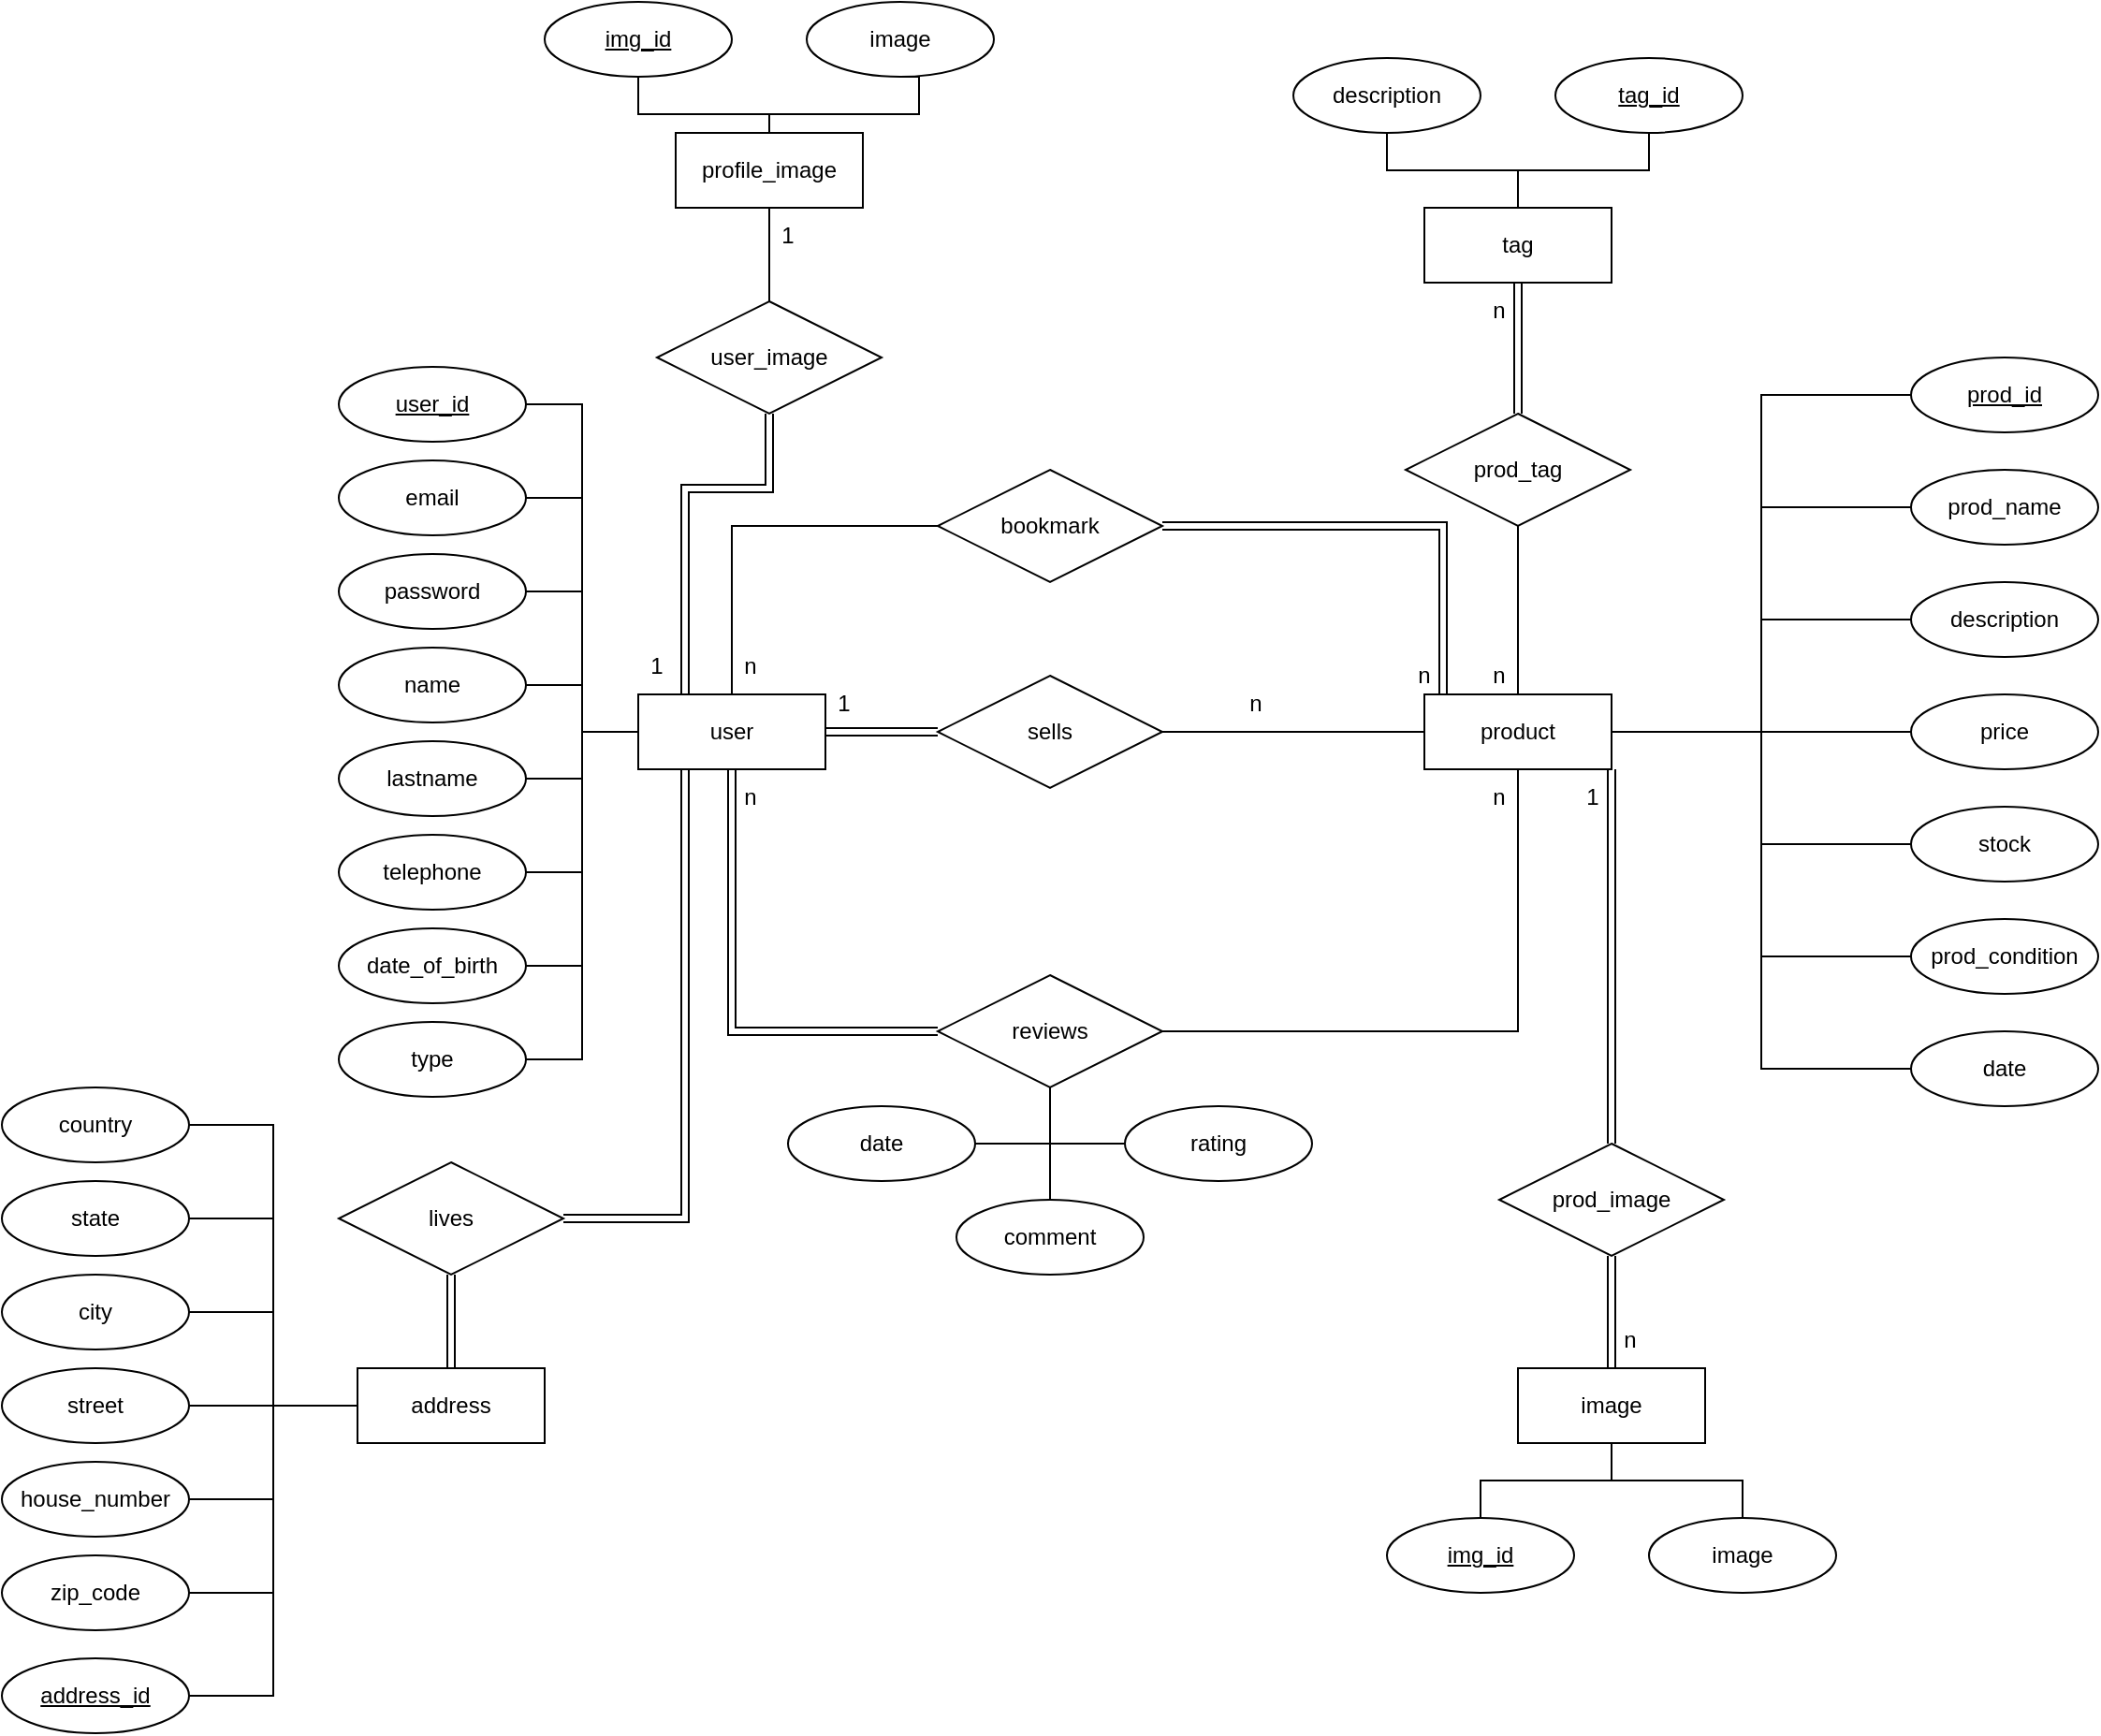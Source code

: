 <mxfile version="18.0.8" type="device"><diagram id="R2lEEEUBdFMjLlhIrx00" name="Page-1"><mxGraphModel dx="1310" dy="1792" grid="1" gridSize="10" guides="1" tooltips="1" connect="1" arrows="1" fold="1" page="1" pageScale="1" pageWidth="850" pageHeight="1100" math="0" shadow="0" extFonts="Permanent Marker^https://fonts.googleapis.com/css?family=Permanent+Marker"><root><mxCell id="0"/><mxCell id="1" parent="0"/><mxCell id="Ph32NBZOIjqFtjA-kRcz-14" style="edgeStyle=orthogonalEdgeStyle;rounded=0;orthogonalLoop=1;jettySize=auto;html=1;entryX=0;entryY=0.5;entryDx=0;entryDy=0;endArrow=none;endFill=0;shape=link;" edge="1" parent="1" source="Ph32NBZOIjqFtjA-kRcz-1" target="Ph32NBZOIjqFtjA-kRcz-13"><mxGeometry relative="1" as="geometry"/></mxCell><mxCell id="Ph32NBZOIjqFtjA-kRcz-31" style="edgeStyle=orthogonalEdgeStyle;rounded=0;orthogonalLoop=1;jettySize=auto;html=1;entryX=0;entryY=0.5;entryDx=0;entryDy=0;endArrow=none;endFill=0;shape=link;" edge="1" parent="1" source="Ph32NBZOIjqFtjA-kRcz-1" target="Ph32NBZOIjqFtjA-kRcz-30"><mxGeometry relative="1" as="geometry"><Array as="points"><mxPoint x="210" y="400"/></Array></mxGeometry></mxCell><mxCell id="Ph32NBZOIjqFtjA-kRcz-70" style="edgeStyle=orthogonalEdgeStyle;rounded=0;orthogonalLoop=1;jettySize=auto;html=1;entryX=0;entryY=0.5;entryDx=0;entryDy=0;endArrow=none;endFill=0;" edge="1" parent="1" source="Ph32NBZOIjqFtjA-kRcz-1" target="Ph32NBZOIjqFtjA-kRcz-69"><mxGeometry relative="1" as="geometry"><Array as="points"><mxPoint x="210" y="130"/></Array></mxGeometry></mxCell><mxCell id="Ph32NBZOIjqFtjA-kRcz-1" value="user" style="whiteSpace=wrap;html=1;align=center;" vertex="1" parent="1"><mxGeometry x="160" y="220" width="100" height="40" as="geometry"/></mxCell><mxCell id="Ph32NBZOIjqFtjA-kRcz-3" style="edgeStyle=orthogonalEdgeStyle;rounded=0;orthogonalLoop=1;jettySize=auto;html=1;entryX=0;entryY=0.5;entryDx=0;entryDy=0;endArrow=none;endFill=0;" edge="1" parent="1" source="Ph32NBZOIjqFtjA-kRcz-2" target="Ph32NBZOIjqFtjA-kRcz-1"><mxGeometry relative="1" as="geometry"/></mxCell><mxCell id="Ph32NBZOIjqFtjA-kRcz-2" value="user_id" style="ellipse;whiteSpace=wrap;html=1;align=center;fontStyle=4;" vertex="1" parent="1"><mxGeometry y="45" width="100" height="40" as="geometry"/></mxCell><mxCell id="Ph32NBZOIjqFtjA-kRcz-8" style="edgeStyle=orthogonalEdgeStyle;rounded=0;orthogonalLoop=1;jettySize=auto;html=1;entryX=0;entryY=0.5;entryDx=0;entryDy=0;endArrow=none;endFill=0;" edge="1" parent="1" source="Ph32NBZOIjqFtjA-kRcz-4" target="Ph32NBZOIjqFtjA-kRcz-1"><mxGeometry relative="1" as="geometry"/></mxCell><mxCell id="Ph32NBZOIjqFtjA-kRcz-4" value="name" style="ellipse;whiteSpace=wrap;html=1;align=center;" vertex="1" parent="1"><mxGeometry y="195" width="100" height="40" as="geometry"/></mxCell><mxCell id="Ph32NBZOIjqFtjA-kRcz-9" style="edgeStyle=orthogonalEdgeStyle;rounded=0;orthogonalLoop=1;jettySize=auto;html=1;entryX=0;entryY=0.5;entryDx=0;entryDy=0;endArrow=none;endFill=0;" edge="1" parent="1" source="Ph32NBZOIjqFtjA-kRcz-5" target="Ph32NBZOIjqFtjA-kRcz-1"><mxGeometry relative="1" as="geometry"/></mxCell><mxCell id="Ph32NBZOIjqFtjA-kRcz-5" value="lastname" style="ellipse;whiteSpace=wrap;html=1;align=center;" vertex="1" parent="1"><mxGeometry y="245" width="100" height="40" as="geometry"/></mxCell><mxCell id="Ph32NBZOIjqFtjA-kRcz-10" style="edgeStyle=orthogonalEdgeStyle;rounded=0;orthogonalLoop=1;jettySize=auto;html=1;entryX=0;entryY=0.5;entryDx=0;entryDy=0;endArrow=none;endFill=0;" edge="1" parent="1" source="Ph32NBZOIjqFtjA-kRcz-6" target="Ph32NBZOIjqFtjA-kRcz-1"><mxGeometry relative="1" as="geometry"/></mxCell><mxCell id="Ph32NBZOIjqFtjA-kRcz-6" value="telephone" style="ellipse;whiteSpace=wrap;html=1;align=center;" vertex="1" parent="1"><mxGeometry y="295" width="100" height="40" as="geometry"/></mxCell><mxCell id="Ph32NBZOIjqFtjA-kRcz-11" style="edgeStyle=orthogonalEdgeStyle;rounded=0;orthogonalLoop=1;jettySize=auto;html=1;entryX=0;entryY=0.5;entryDx=0;entryDy=0;endArrow=none;endFill=0;" edge="1" parent="1" source="Ph32NBZOIjqFtjA-kRcz-7" target="Ph32NBZOIjqFtjA-kRcz-1"><mxGeometry relative="1" as="geometry"/></mxCell><mxCell id="Ph32NBZOIjqFtjA-kRcz-7" value="date_of_birth" style="ellipse;whiteSpace=wrap;html=1;align=center;" vertex="1" parent="1"><mxGeometry y="345" width="100" height="40" as="geometry"/></mxCell><mxCell id="Ph32NBZOIjqFtjA-kRcz-15" style="edgeStyle=orthogonalEdgeStyle;rounded=0;orthogonalLoop=1;jettySize=auto;html=1;endArrow=none;endFill=0;" edge="1" parent="1" source="Ph32NBZOIjqFtjA-kRcz-12" target="Ph32NBZOIjqFtjA-kRcz-13"><mxGeometry relative="1" as="geometry"/></mxCell><mxCell id="Ph32NBZOIjqFtjA-kRcz-71" style="edgeStyle=orthogonalEdgeStyle;rounded=0;orthogonalLoop=1;jettySize=auto;html=1;entryX=1;entryY=0.5;entryDx=0;entryDy=0;endArrow=none;endFill=0;shape=link;" edge="1" parent="1" source="Ph32NBZOIjqFtjA-kRcz-12" target="Ph32NBZOIjqFtjA-kRcz-69"><mxGeometry relative="1" as="geometry"><Array as="points"><mxPoint x="590" y="130"/><mxPoint x="440" y="130"/></Array></mxGeometry></mxCell><mxCell id="Ph32NBZOIjqFtjA-kRcz-12" value="product" style="whiteSpace=wrap;html=1;align=center;" vertex="1" parent="1"><mxGeometry x="580" y="220" width="100" height="40" as="geometry"/></mxCell><mxCell id="Ph32NBZOIjqFtjA-kRcz-13" value="sells" style="shape=rhombus;perimeter=rhombusPerimeter;whiteSpace=wrap;html=1;align=center;" vertex="1" parent="1"><mxGeometry x="320" y="210" width="120" height="60" as="geometry"/></mxCell><mxCell id="Ph32NBZOIjqFtjA-kRcz-16" value="1" style="text;html=1;strokeColor=none;fillColor=none;align=center;verticalAlign=middle;whiteSpace=wrap;rounded=0;" vertex="1" parent="1"><mxGeometry x="260" y="210" width="20" height="30" as="geometry"/></mxCell><mxCell id="Ph32NBZOIjqFtjA-kRcz-17" value="n" style="text;html=1;strokeColor=none;fillColor=none;align=center;verticalAlign=middle;whiteSpace=wrap;rounded=0;" vertex="1" parent="1"><mxGeometry x="480" y="210" width="20" height="30" as="geometry"/></mxCell><mxCell id="Ph32NBZOIjqFtjA-kRcz-21" style="edgeStyle=orthogonalEdgeStyle;rounded=0;orthogonalLoop=1;jettySize=auto;html=1;entryX=1;entryY=0.5;entryDx=0;entryDy=0;endArrow=none;endFill=0;" edge="1" parent="1" source="Ph32NBZOIjqFtjA-kRcz-20" target="Ph32NBZOIjqFtjA-kRcz-12"><mxGeometry relative="1" as="geometry"/></mxCell><mxCell id="Ph32NBZOIjqFtjA-kRcz-20" value="prod_id" style="ellipse;whiteSpace=wrap;html=1;align=center;fontStyle=4;" vertex="1" parent="1"><mxGeometry x="840" y="40" width="100" height="40" as="geometry"/></mxCell><mxCell id="Ph32NBZOIjqFtjA-kRcz-23" style="edgeStyle=orthogonalEdgeStyle;rounded=0;orthogonalLoop=1;jettySize=auto;html=1;entryX=1;entryY=0.5;entryDx=0;entryDy=0;endArrow=none;endFill=0;" edge="1" parent="1" source="Ph32NBZOIjqFtjA-kRcz-22" target="Ph32NBZOIjqFtjA-kRcz-12"><mxGeometry relative="1" as="geometry"/></mxCell><mxCell id="Ph32NBZOIjqFtjA-kRcz-22" value="prod_name" style="ellipse;whiteSpace=wrap;html=1;align=center;" vertex="1" parent="1"><mxGeometry x="840" y="100" width="100" height="40" as="geometry"/></mxCell><mxCell id="Ph32NBZOIjqFtjA-kRcz-25" style="edgeStyle=orthogonalEdgeStyle;rounded=0;orthogonalLoop=1;jettySize=auto;html=1;entryX=1;entryY=0.5;entryDx=0;entryDy=0;endArrow=none;endFill=0;" edge="1" parent="1" source="Ph32NBZOIjqFtjA-kRcz-24" target="Ph32NBZOIjqFtjA-kRcz-12"><mxGeometry relative="1" as="geometry"/></mxCell><mxCell id="Ph32NBZOIjqFtjA-kRcz-24" value="description" style="ellipse;whiteSpace=wrap;html=1;align=center;" vertex="1" parent="1"><mxGeometry x="840" y="160" width="100" height="40" as="geometry"/></mxCell><mxCell id="Ph32NBZOIjqFtjA-kRcz-27" style="edgeStyle=orthogonalEdgeStyle;rounded=0;orthogonalLoop=1;jettySize=auto;html=1;entryX=1;entryY=0.5;entryDx=0;entryDy=0;endArrow=none;endFill=0;" edge="1" parent="1" source="Ph32NBZOIjqFtjA-kRcz-26" target="Ph32NBZOIjqFtjA-kRcz-12"><mxGeometry relative="1" as="geometry"/></mxCell><mxCell id="Ph32NBZOIjqFtjA-kRcz-26" value="price" style="ellipse;whiteSpace=wrap;html=1;align=center;" vertex="1" parent="1"><mxGeometry x="840" y="220" width="100" height="40" as="geometry"/></mxCell><mxCell id="Ph32NBZOIjqFtjA-kRcz-29" style="edgeStyle=orthogonalEdgeStyle;rounded=0;orthogonalLoop=1;jettySize=auto;html=1;entryX=1;entryY=0.5;entryDx=0;entryDy=0;endArrow=none;endFill=0;" edge="1" parent="1" source="Ph32NBZOIjqFtjA-kRcz-28" target="Ph32NBZOIjqFtjA-kRcz-12"><mxGeometry relative="1" as="geometry"/></mxCell><mxCell id="Ph32NBZOIjqFtjA-kRcz-28" value="stock" style="ellipse;whiteSpace=wrap;html=1;align=center;" vertex="1" parent="1"><mxGeometry x="840" y="280" width="100" height="40" as="geometry"/></mxCell><mxCell id="Ph32NBZOIjqFtjA-kRcz-32" style="edgeStyle=orthogonalEdgeStyle;rounded=0;orthogonalLoop=1;jettySize=auto;html=1;entryX=0.5;entryY=1;entryDx=0;entryDy=0;endArrow=none;endFill=0;" edge="1" parent="1" source="Ph32NBZOIjqFtjA-kRcz-30" target="Ph32NBZOIjqFtjA-kRcz-12"><mxGeometry relative="1" as="geometry"/></mxCell><mxCell id="Ph32NBZOIjqFtjA-kRcz-30" value="reviews" style="shape=rhombus;perimeter=rhombusPerimeter;whiteSpace=wrap;html=1;align=center;" vertex="1" parent="1"><mxGeometry x="320" y="370" width="120" height="60" as="geometry"/></mxCell><mxCell id="Ph32NBZOIjqFtjA-kRcz-35" style="edgeStyle=orthogonalEdgeStyle;rounded=0;orthogonalLoop=1;jettySize=auto;html=1;entryX=0.5;entryY=1;entryDx=0;entryDy=0;endArrow=none;endFill=0;" edge="1" parent="1" source="Ph32NBZOIjqFtjA-kRcz-34" target="Ph32NBZOIjqFtjA-kRcz-30"><mxGeometry relative="1" as="geometry"><Array as="points"><mxPoint x="380" y="460"/></Array></mxGeometry></mxCell><mxCell id="Ph32NBZOIjqFtjA-kRcz-34" value="date" style="ellipse;whiteSpace=wrap;html=1;align=center;" vertex="1" parent="1"><mxGeometry x="240" y="440" width="100" height="40" as="geometry"/></mxCell><mxCell id="Ph32NBZOIjqFtjA-kRcz-37" style="edgeStyle=orthogonalEdgeStyle;rounded=0;orthogonalLoop=1;jettySize=auto;html=1;entryX=0.5;entryY=1;entryDx=0;entryDy=0;endArrow=none;endFill=0;" edge="1" parent="1" source="Ph32NBZOIjqFtjA-kRcz-36" target="Ph32NBZOIjqFtjA-kRcz-30"><mxGeometry relative="1" as="geometry"><Array as="points"><mxPoint x="380" y="460"/></Array></mxGeometry></mxCell><mxCell id="Ph32NBZOIjqFtjA-kRcz-36" value="rating" style="ellipse;whiteSpace=wrap;html=1;align=center;" vertex="1" parent="1"><mxGeometry x="420" y="440" width="100" height="40" as="geometry"/></mxCell><mxCell id="Ph32NBZOIjqFtjA-kRcz-41" style="edgeStyle=orthogonalEdgeStyle;rounded=0;orthogonalLoop=1;jettySize=auto;html=1;entryX=0;entryY=0.5;entryDx=0;entryDy=0;endArrow=none;endFill=0;" edge="1" parent="1" source="Ph32NBZOIjqFtjA-kRcz-40" target="Ph32NBZOIjqFtjA-kRcz-1"><mxGeometry relative="1" as="geometry"/></mxCell><mxCell id="Ph32NBZOIjqFtjA-kRcz-40" value="type" style="ellipse;whiteSpace=wrap;html=1;align=center;" vertex="1" parent="1"><mxGeometry y="395" width="100" height="40" as="geometry"/></mxCell><mxCell id="Ph32NBZOIjqFtjA-kRcz-42" value="n" style="text;html=1;strokeColor=none;fillColor=none;align=center;verticalAlign=middle;whiteSpace=wrap;rounded=0;" vertex="1" parent="1"><mxGeometry x="210" y="260" width="20" height="30" as="geometry"/></mxCell><mxCell id="Ph32NBZOIjqFtjA-kRcz-44" value="n" style="text;html=1;strokeColor=none;fillColor=none;align=center;verticalAlign=middle;whiteSpace=wrap;rounded=0;" vertex="1" parent="1"><mxGeometry x="610" y="260" width="20" height="30" as="geometry"/></mxCell><mxCell id="Ph32NBZOIjqFtjA-kRcz-50" style="edgeStyle=orthogonalEdgeStyle;rounded=0;orthogonalLoop=1;jettySize=auto;html=1;entryX=0.5;entryY=0;entryDx=0;entryDy=0;endArrow=none;endFill=0;" edge="1" parent="1" source="Ph32NBZOIjqFtjA-kRcz-47" target="Ph32NBZOIjqFtjA-kRcz-12"><mxGeometry relative="1" as="geometry"/></mxCell><mxCell id="Ph32NBZOIjqFtjA-kRcz-47" value="prod_tag" style="shape=rhombus;perimeter=rhombusPerimeter;whiteSpace=wrap;html=1;align=center;" vertex="1" parent="1"><mxGeometry x="570" y="70" width="120" height="60" as="geometry"/></mxCell><mxCell id="Ph32NBZOIjqFtjA-kRcz-49" style="edgeStyle=orthogonalEdgeStyle;rounded=0;orthogonalLoop=1;jettySize=auto;html=1;entryX=0.5;entryY=0;entryDx=0;entryDy=0;endArrow=none;endFill=0;shape=link;" edge="1" parent="1" source="Ph32NBZOIjqFtjA-kRcz-48" target="Ph32NBZOIjqFtjA-kRcz-47"><mxGeometry relative="1" as="geometry"/></mxCell><mxCell id="Ph32NBZOIjqFtjA-kRcz-48" value="tag" style="whiteSpace=wrap;html=1;align=center;" vertex="1" parent="1"><mxGeometry x="580" y="-40" width="100" height="40" as="geometry"/></mxCell><mxCell id="Ph32NBZOIjqFtjA-kRcz-51" value="n" style="text;html=1;strokeColor=none;fillColor=none;align=center;verticalAlign=middle;whiteSpace=wrap;rounded=0;" vertex="1" parent="1"><mxGeometry x="610" y="195" width="20" height="30" as="geometry"/></mxCell><mxCell id="Ph32NBZOIjqFtjA-kRcz-52" value="n" style="text;html=1;strokeColor=none;fillColor=none;align=center;verticalAlign=middle;whiteSpace=wrap;rounded=0;" vertex="1" parent="1"><mxGeometry x="610" width="20" height="30" as="geometry"/></mxCell><mxCell id="Ph32NBZOIjqFtjA-kRcz-54" style="edgeStyle=orthogonalEdgeStyle;rounded=0;orthogonalLoop=1;jettySize=auto;html=1;entryX=0.5;entryY=0;entryDx=0;entryDy=0;endArrow=none;endFill=0;" edge="1" parent="1" source="Ph32NBZOIjqFtjA-kRcz-53" target="Ph32NBZOIjqFtjA-kRcz-48"><mxGeometry relative="1" as="geometry"/></mxCell><mxCell id="Ph32NBZOIjqFtjA-kRcz-53" value="description" style="ellipse;whiteSpace=wrap;html=1;align=center;" vertex="1" parent="1"><mxGeometry x="510" y="-120" width="100" height="40" as="geometry"/></mxCell><mxCell id="Ph32NBZOIjqFtjA-kRcz-56" style="edgeStyle=orthogonalEdgeStyle;rounded=0;orthogonalLoop=1;jettySize=auto;html=1;entryX=0.5;entryY=0;entryDx=0;entryDy=0;endArrow=none;endFill=0;" edge="1" parent="1" source="Ph32NBZOIjqFtjA-kRcz-55" target="Ph32NBZOIjqFtjA-kRcz-48"><mxGeometry relative="1" as="geometry"/></mxCell><mxCell id="Ph32NBZOIjqFtjA-kRcz-55" value="tag_id" style="ellipse;whiteSpace=wrap;html=1;align=center;fontStyle=4;" vertex="1" parent="1"><mxGeometry x="650" y="-120" width="100" height="40" as="geometry"/></mxCell><mxCell id="Ph32NBZOIjqFtjA-kRcz-58" style="edgeStyle=orthogonalEdgeStyle;rounded=0;orthogonalLoop=1;jettySize=auto;html=1;entryX=1;entryY=0.5;entryDx=0;entryDy=0;endArrow=none;endFill=0;" edge="1" parent="1" source="Ph32NBZOIjqFtjA-kRcz-57" target="Ph32NBZOIjqFtjA-kRcz-12"><mxGeometry relative="1" as="geometry"/></mxCell><mxCell id="Ph32NBZOIjqFtjA-kRcz-57" value="prod_condition" style="ellipse;whiteSpace=wrap;html=1;align=center;" vertex="1" parent="1"><mxGeometry x="840" y="340" width="100" height="40" as="geometry"/></mxCell><mxCell id="Ph32NBZOIjqFtjA-kRcz-66" style="edgeStyle=orthogonalEdgeStyle;rounded=0;orthogonalLoop=1;jettySize=auto;html=1;entryX=0.5;entryY=1;entryDx=0;entryDy=0;endArrow=none;endFill=0;shape=link;" edge="1" parent="1" source="Ph32NBZOIjqFtjA-kRcz-59" target="Ph32NBZOIjqFtjA-kRcz-64"><mxGeometry relative="1" as="geometry"/></mxCell><mxCell id="Ph32NBZOIjqFtjA-kRcz-59" value="image" style="whiteSpace=wrap;html=1;align=center;" vertex="1" parent="1"><mxGeometry x="630" y="580" width="100" height="40" as="geometry"/></mxCell><mxCell id="Ph32NBZOIjqFtjA-kRcz-62" style="edgeStyle=orthogonalEdgeStyle;rounded=0;orthogonalLoop=1;jettySize=auto;html=1;entryX=0.5;entryY=1;entryDx=0;entryDy=0;endArrow=none;endFill=0;" edge="1" parent="1" source="Ph32NBZOIjqFtjA-kRcz-60" target="Ph32NBZOIjqFtjA-kRcz-59"><mxGeometry relative="1" as="geometry"/></mxCell><mxCell id="Ph32NBZOIjqFtjA-kRcz-60" value="img_id" style="ellipse;whiteSpace=wrap;html=1;align=center;fontStyle=4;" vertex="1" parent="1"><mxGeometry x="560" y="660" width="100" height="40" as="geometry"/></mxCell><mxCell id="Ph32NBZOIjqFtjA-kRcz-63" style="edgeStyle=orthogonalEdgeStyle;rounded=0;orthogonalLoop=1;jettySize=auto;html=1;entryX=0.5;entryY=1;entryDx=0;entryDy=0;endArrow=none;endFill=0;" edge="1" parent="1" source="Ph32NBZOIjqFtjA-kRcz-61" target="Ph32NBZOIjqFtjA-kRcz-59"><mxGeometry relative="1" as="geometry"/></mxCell><mxCell id="Ph32NBZOIjqFtjA-kRcz-61" value="image" style="ellipse;whiteSpace=wrap;html=1;align=center;" vertex="1" parent="1"><mxGeometry x="700" y="660" width="100" height="40" as="geometry"/></mxCell><mxCell id="Ph32NBZOIjqFtjA-kRcz-75" style="edgeStyle=orthogonalEdgeStyle;shape=link;rounded=0;orthogonalLoop=1;jettySize=auto;html=1;entryX=1;entryY=1;entryDx=0;entryDy=0;endArrow=none;endFill=0;" edge="1" parent="1" source="Ph32NBZOIjqFtjA-kRcz-64" target="Ph32NBZOIjqFtjA-kRcz-12"><mxGeometry relative="1" as="geometry"/></mxCell><mxCell id="Ph32NBZOIjqFtjA-kRcz-64" value="prod_image" style="shape=rhombus;perimeter=rhombusPerimeter;whiteSpace=wrap;html=1;align=center;" vertex="1" parent="1"><mxGeometry x="620" y="460" width="120" height="60" as="geometry"/></mxCell><mxCell id="Ph32NBZOIjqFtjA-kRcz-67" value="1" style="text;html=1;strokeColor=none;fillColor=none;align=center;verticalAlign=middle;whiteSpace=wrap;rounded=0;" vertex="1" parent="1"><mxGeometry x="660" y="260" width="20" height="30" as="geometry"/></mxCell><mxCell id="Ph32NBZOIjqFtjA-kRcz-68" value="n" style="text;html=1;strokeColor=none;fillColor=none;align=center;verticalAlign=middle;whiteSpace=wrap;rounded=0;" vertex="1" parent="1"><mxGeometry x="680" y="550" width="20" height="30" as="geometry"/></mxCell><mxCell id="Ph32NBZOIjqFtjA-kRcz-69" value="bookmark" style="shape=rhombus;perimeter=rhombusPerimeter;whiteSpace=wrap;html=1;align=center;" vertex="1" parent="1"><mxGeometry x="320" y="100" width="120" height="60" as="geometry"/></mxCell><mxCell id="Ph32NBZOIjqFtjA-kRcz-72" value="n" style="text;html=1;strokeColor=none;fillColor=none;align=center;verticalAlign=middle;whiteSpace=wrap;rounded=0;" vertex="1" parent="1"><mxGeometry x="210" y="190" width="20" height="30" as="geometry"/></mxCell><mxCell id="Ph32NBZOIjqFtjA-kRcz-73" value="n" style="text;html=1;strokeColor=none;fillColor=none;align=center;verticalAlign=middle;whiteSpace=wrap;rounded=0;" vertex="1" parent="1"><mxGeometry x="570" y="195" width="20" height="30" as="geometry"/></mxCell><mxCell id="Ph32NBZOIjqFtjA-kRcz-79" style="edgeStyle=orthogonalEdgeStyle;rounded=0;orthogonalLoop=1;jettySize=auto;html=1;entryX=1;entryY=0.5;entryDx=0;entryDy=0;endArrow=none;endFill=0;" edge="1" parent="1" source="Ph32NBZOIjqFtjA-kRcz-78" target="Ph32NBZOIjqFtjA-kRcz-12"><mxGeometry relative="1" as="geometry"/></mxCell><mxCell id="Ph32NBZOIjqFtjA-kRcz-78" value="date" style="ellipse;whiteSpace=wrap;html=1;align=center;" vertex="1" parent="1"><mxGeometry x="840" y="400" width="100" height="40" as="geometry"/></mxCell><mxCell id="Ph32NBZOIjqFtjA-kRcz-83" style="edgeStyle=orthogonalEdgeStyle;rounded=0;orthogonalLoop=1;jettySize=auto;html=1;entryX=0.5;entryY=1;entryDx=0;entryDy=0;endArrow=none;endFill=0;shape=link;" edge="1" parent="1" source="Ph32NBZOIjqFtjA-kRcz-80" target="Ph32NBZOIjqFtjA-kRcz-81"><mxGeometry relative="1" as="geometry"/></mxCell><mxCell id="Ph32NBZOIjqFtjA-kRcz-80" value="address" style="whiteSpace=wrap;html=1;align=center;" vertex="1" parent="1"><mxGeometry x="10" y="580" width="100" height="40" as="geometry"/></mxCell><mxCell id="Ph32NBZOIjqFtjA-kRcz-82" style="edgeStyle=orthogonalEdgeStyle;rounded=0;orthogonalLoop=1;jettySize=auto;html=1;entryX=0.25;entryY=1;entryDx=0;entryDy=0;endArrow=none;endFill=0;shape=link;" edge="1" parent="1" source="Ph32NBZOIjqFtjA-kRcz-81" target="Ph32NBZOIjqFtjA-kRcz-1"><mxGeometry relative="1" as="geometry"/></mxCell><mxCell id="Ph32NBZOIjqFtjA-kRcz-81" value="lives" style="shape=rhombus;perimeter=rhombusPerimeter;whiteSpace=wrap;html=1;align=center;" vertex="1" parent="1"><mxGeometry y="470" width="120" height="60" as="geometry"/></mxCell><mxCell id="Ph32NBZOIjqFtjA-kRcz-90" style="edgeStyle=orthogonalEdgeStyle;rounded=0;orthogonalLoop=1;jettySize=auto;html=1;entryX=0;entryY=0.5;entryDx=0;entryDy=0;endArrow=none;endFill=0;" edge="1" parent="1" source="Ph32NBZOIjqFtjA-kRcz-84" target="Ph32NBZOIjqFtjA-kRcz-80"><mxGeometry relative="1" as="geometry"/></mxCell><mxCell id="Ph32NBZOIjqFtjA-kRcz-84" value="country&lt;span style=&quot;color: rgba(0, 0, 0, 0); font-family: monospace; font-size: 0px; text-align: start;&quot;&gt;%3CmxGraphModel%3E%3Croot%3E%3CmxCell%20id%3D%220%22%2F%3E%3CmxCell%20id%3D%221%22%20parent%3D%220%22%2F%3E%3CmxCell%20id%3D%222%22%20value%3D%22n%22%20style%3D%22text%3Bhtml%3D1%3BstrokeColor%3Dnone%3BfillColor%3Dnone%3Balign%3Dcenter%3BverticalAlign%3Dmiddle%3BwhiteSpace%3Dwrap%3Brounded%3D0%3B%22%20vertex%3D%221%22%20parent%3D%221%22%3E%3CmxGeometry%20x%3D%22210%22%20y%3D%22170%22%20width%3D%2220%22%20height%3D%2230%22%20as%3D%22geometry%22%2F%3E%3C%2FmxCell%3E%3C%2Froot%3E%3C%2FmxGraphModel%3E&lt;/span&gt;" style="ellipse;whiteSpace=wrap;html=1;align=center;" vertex="1" parent="1"><mxGeometry x="-180" y="430" width="100" height="40" as="geometry"/></mxCell><mxCell id="Ph32NBZOIjqFtjA-kRcz-91" style="edgeStyle=orthogonalEdgeStyle;rounded=0;orthogonalLoop=1;jettySize=auto;html=1;entryX=0;entryY=0.5;entryDx=0;entryDy=0;endArrow=none;endFill=0;" edge="1" parent="1" source="Ph32NBZOIjqFtjA-kRcz-85" target="Ph32NBZOIjqFtjA-kRcz-80"><mxGeometry relative="1" as="geometry"/></mxCell><mxCell id="Ph32NBZOIjqFtjA-kRcz-85" value="state" style="ellipse;whiteSpace=wrap;html=1;align=center;" vertex="1" parent="1"><mxGeometry x="-180" y="480" width="100" height="40" as="geometry"/></mxCell><mxCell id="Ph32NBZOIjqFtjA-kRcz-92" style="edgeStyle=orthogonalEdgeStyle;rounded=0;orthogonalLoop=1;jettySize=auto;html=1;entryX=0;entryY=0.5;entryDx=0;entryDy=0;endArrow=none;endFill=0;" edge="1" parent="1" source="Ph32NBZOIjqFtjA-kRcz-86" target="Ph32NBZOIjqFtjA-kRcz-80"><mxGeometry relative="1" as="geometry"/></mxCell><mxCell id="Ph32NBZOIjqFtjA-kRcz-86" value="city" style="ellipse;whiteSpace=wrap;html=1;align=center;" vertex="1" parent="1"><mxGeometry x="-180" y="530" width="100" height="40" as="geometry"/></mxCell><mxCell id="Ph32NBZOIjqFtjA-kRcz-93" style="edgeStyle=orthogonalEdgeStyle;rounded=0;orthogonalLoop=1;jettySize=auto;html=1;entryX=0;entryY=0.5;entryDx=0;entryDy=0;endArrow=none;endFill=0;" edge="1" parent="1" source="Ph32NBZOIjqFtjA-kRcz-87" target="Ph32NBZOIjqFtjA-kRcz-80"><mxGeometry relative="1" as="geometry"/></mxCell><mxCell id="Ph32NBZOIjqFtjA-kRcz-87" value="street" style="ellipse;whiteSpace=wrap;html=1;align=center;" vertex="1" parent="1"><mxGeometry x="-180" y="580" width="100" height="40" as="geometry"/></mxCell><mxCell id="Ph32NBZOIjqFtjA-kRcz-94" style="edgeStyle=orthogonalEdgeStyle;rounded=0;orthogonalLoop=1;jettySize=auto;html=1;entryX=0;entryY=0.5;entryDx=0;entryDy=0;endArrow=none;endFill=0;" edge="1" parent="1" source="Ph32NBZOIjqFtjA-kRcz-88" target="Ph32NBZOIjqFtjA-kRcz-80"><mxGeometry relative="1" as="geometry"/></mxCell><mxCell id="Ph32NBZOIjqFtjA-kRcz-88" value="house_number" style="ellipse;whiteSpace=wrap;html=1;align=center;" vertex="1" parent="1"><mxGeometry x="-180" y="630" width="100" height="40" as="geometry"/></mxCell><mxCell id="Ph32NBZOIjqFtjA-kRcz-95" style="edgeStyle=orthogonalEdgeStyle;rounded=0;orthogonalLoop=1;jettySize=auto;html=1;entryX=0;entryY=0.5;entryDx=0;entryDy=0;endArrow=none;endFill=0;" edge="1" parent="1" source="Ph32NBZOIjqFtjA-kRcz-89" target="Ph32NBZOIjqFtjA-kRcz-80"><mxGeometry relative="1" as="geometry"/></mxCell><mxCell id="Ph32NBZOIjqFtjA-kRcz-89" value="zip_code" style="ellipse;whiteSpace=wrap;html=1;align=center;" vertex="1" parent="1"><mxGeometry x="-180" y="680" width="100" height="40" as="geometry"/></mxCell><mxCell id="Ph32NBZOIjqFtjA-kRcz-97" style="edgeStyle=orthogonalEdgeStyle;rounded=0;orthogonalLoop=1;jettySize=auto;html=1;entryX=0;entryY=0.5;entryDx=0;entryDy=0;endArrow=none;endFill=0;" edge="1" parent="1" source="Ph32NBZOIjqFtjA-kRcz-96" target="Ph32NBZOIjqFtjA-kRcz-80"><mxGeometry relative="1" as="geometry"/></mxCell><mxCell id="Ph32NBZOIjqFtjA-kRcz-96" value="address_id" style="ellipse;whiteSpace=wrap;html=1;align=center;fontStyle=4;" vertex="1" parent="1"><mxGeometry x="-180" y="735" width="100" height="40" as="geometry"/></mxCell><mxCell id="Ph32NBZOIjqFtjA-kRcz-106" style="edgeStyle=orthogonalEdgeStyle;rounded=0;orthogonalLoop=1;jettySize=auto;html=1;entryX=0.5;entryY=0;entryDx=0;entryDy=0;endArrow=none;endFill=0;" edge="1" parent="1" source="Ph32NBZOIjqFtjA-kRcz-99" target="Ph32NBZOIjqFtjA-kRcz-104"><mxGeometry relative="1" as="geometry"/></mxCell><mxCell id="Ph32NBZOIjqFtjA-kRcz-109" style="edgeStyle=orthogonalEdgeStyle;rounded=0;orthogonalLoop=1;jettySize=auto;html=1;entryX=0.5;entryY=1;entryDx=0;entryDy=0;endArrow=none;endFill=0;" edge="1" parent="1" source="Ph32NBZOIjqFtjA-kRcz-99" target="Ph32NBZOIjqFtjA-kRcz-103"><mxGeometry relative="1" as="geometry"><Array as="points"><mxPoint x="230" y="-90"/><mxPoint x="310" y="-90"/></Array></mxGeometry></mxCell><mxCell id="Ph32NBZOIjqFtjA-kRcz-99" value="profile_image" style="whiteSpace=wrap;html=1;align=center;" vertex="1" parent="1"><mxGeometry x="180" y="-80" width="100" height="40" as="geometry"/></mxCell><mxCell id="Ph32NBZOIjqFtjA-kRcz-107" style="edgeStyle=orthogonalEdgeStyle;rounded=0;orthogonalLoop=1;jettySize=auto;html=1;entryX=0.5;entryY=0;entryDx=0;entryDy=0;endArrow=none;endFill=0;" edge="1" parent="1" source="Ph32NBZOIjqFtjA-kRcz-101" target="Ph32NBZOIjqFtjA-kRcz-99"><mxGeometry relative="1" as="geometry"/></mxCell><mxCell id="Ph32NBZOIjqFtjA-kRcz-101" value="img_id" style="ellipse;whiteSpace=wrap;html=1;align=center;fontStyle=4;" vertex="1" parent="1"><mxGeometry x="110" y="-150" width="100" height="40" as="geometry"/></mxCell><mxCell id="Ph32NBZOIjqFtjA-kRcz-103" value="image" style="ellipse;whiteSpace=wrap;html=1;align=center;" vertex="1" parent="1"><mxGeometry x="250" y="-150" width="100" height="40" as="geometry"/></mxCell><mxCell id="Ph32NBZOIjqFtjA-kRcz-111" style="edgeStyle=orthogonalEdgeStyle;rounded=0;orthogonalLoop=1;jettySize=auto;html=1;entryX=0.25;entryY=0;entryDx=0;entryDy=0;endArrow=none;endFill=0;shape=link;" edge="1" parent="1" source="Ph32NBZOIjqFtjA-kRcz-104" target="Ph32NBZOIjqFtjA-kRcz-1"><mxGeometry relative="1" as="geometry"><Array as="points"><mxPoint x="230" y="110"/><mxPoint x="185" y="110"/></Array></mxGeometry></mxCell><mxCell id="Ph32NBZOIjqFtjA-kRcz-104" value="user_image" style="shape=rhombus;perimeter=rhombusPerimeter;whiteSpace=wrap;html=1;align=center;" vertex="1" parent="1"><mxGeometry x="170" y="10" width="120" height="60" as="geometry"/></mxCell><mxCell id="Ph32NBZOIjqFtjA-kRcz-112" value="1" style="text;html=1;strokeColor=none;fillColor=none;align=center;verticalAlign=middle;whiteSpace=wrap;rounded=0;" vertex="1" parent="1"><mxGeometry x="160" y="190" width="20" height="30" as="geometry"/></mxCell><mxCell id="Ph32NBZOIjqFtjA-kRcz-113" value="1" style="text;html=1;strokeColor=none;fillColor=none;align=center;verticalAlign=middle;whiteSpace=wrap;rounded=0;" vertex="1" parent="1"><mxGeometry x="230" y="-40" width="20" height="30" as="geometry"/></mxCell><mxCell id="Ph32NBZOIjqFtjA-kRcz-117" style="edgeStyle=orthogonalEdgeStyle;rounded=0;orthogonalLoop=1;jettySize=auto;html=1;entryX=0.5;entryY=1;entryDx=0;entryDy=0;endArrow=none;endFill=0;" edge="1" parent="1" source="Ph32NBZOIjqFtjA-kRcz-116" target="Ph32NBZOIjqFtjA-kRcz-30"><mxGeometry relative="1" as="geometry"/></mxCell><mxCell id="Ph32NBZOIjqFtjA-kRcz-116" value="comment" style="ellipse;whiteSpace=wrap;html=1;align=center;" vertex="1" parent="1"><mxGeometry x="330" y="490" width="100" height="40" as="geometry"/></mxCell><mxCell id="Ph32NBZOIjqFtjA-kRcz-119" style="edgeStyle=orthogonalEdgeStyle;rounded=0;orthogonalLoop=1;jettySize=auto;html=1;entryX=0;entryY=0.5;entryDx=0;entryDy=0;endArrow=none;endFill=0;" edge="1" parent="1" source="Ph32NBZOIjqFtjA-kRcz-118" target="Ph32NBZOIjqFtjA-kRcz-1"><mxGeometry relative="1" as="geometry"/></mxCell><mxCell id="Ph32NBZOIjqFtjA-kRcz-118" value="email" style="ellipse;whiteSpace=wrap;html=1;align=center;" vertex="1" parent="1"><mxGeometry y="95" width="100" height="40" as="geometry"/></mxCell><mxCell id="Ph32NBZOIjqFtjA-kRcz-121" style="edgeStyle=orthogonalEdgeStyle;rounded=0;orthogonalLoop=1;jettySize=auto;html=1;entryX=0;entryY=0.5;entryDx=0;entryDy=0;endArrow=none;endFill=0;" edge="1" parent="1" source="Ph32NBZOIjqFtjA-kRcz-120" target="Ph32NBZOIjqFtjA-kRcz-1"><mxGeometry relative="1" as="geometry"/></mxCell><mxCell id="Ph32NBZOIjqFtjA-kRcz-120" value="password" style="ellipse;whiteSpace=wrap;html=1;align=center;" vertex="1" parent="1"><mxGeometry y="145" width="100" height="40" as="geometry"/></mxCell></root></mxGraphModel></diagram></mxfile>